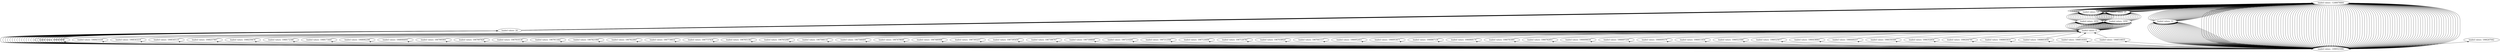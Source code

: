 digraph {
	"loaded values- -1246676664"
	"loaded values- -1090521896"
	"loaded values- -1090521896" -> "loaded values- -1246676664" [dir=back]
	"loaded values- 24"
	"loaded values- 24" -> "loaded values- -1090521896" [dir=back]
	"loaded values- -1246676664"
	"loaded values- -1246676664" -> "loaded values- 24" [dir=back]
	"loaded values- -1090521896"
	"loaded values- -1090521896" -> "loaded values- -1246676664" [dir=back]
	"loaded values- 1068603610"
	"loaded values- 1068603610" -> "loaded values- -1090521896" [dir=back]
	"loaded values- 0"
	"loaded values- 0" -> "loaded values- 1068603610" [dir=back]
	"loaded values- 2050"
	"loaded values- 2050" -> "loaded values- 0" [dir=back]
	"loaded values- 13"
	"loaded values- 13" -> "loaded values- 2050" [dir=back]
	"loaded values- -1246676664"
	"loaded values- -1246676664" -> "loaded values- 13" [dir=back]
	"loaded values- -1090521896"
	"loaded values- -1090521896" -> "loaded values- -1246676664" [dir=back]
	"loaded values- 12"
	"loaded values- 12" -> "loaded values- -1090521896" [dir=back]
	"loaded values- -1246676664"
	"loaded values- -1246676664" -> "loaded values- 12" [dir=back]
	"loaded values- -1090521896"
	"loaded values- -1090521896" -> "loaded values- -1246676664" [dir=back]
	"loaded values- 1068603056"
	"loaded values- 1068603056" -> "loaded values- -1090521896" [dir=back]
	"loaded values- 0"
	"loaded values- 0" -> "loaded values- 1068603056" [dir=back]
	"loaded values- 1050"
	"loaded values- 1050" -> "loaded values- 0" [dir=back]
	"loaded values- 25"
	"loaded values- 25" -> "loaded values- 1050" [dir=back]
	"loaded values- -1246676664"
	"loaded values- -1246676664" -> "loaded values- 25" [dir=back]
	"loaded values- -1090521896"
	"loaded values- -1090521896" -> "loaded values- -1246676664" [dir=back]
	"loaded values- 24"
	"loaded values- 24" -> "loaded values- -1090521896" [dir=back]
	"loaded values- -1246676664"
	"loaded values- -1246676664" -> "loaded values- 24" [dir=back]
	"loaded values- -1090521896"
	"loaded values- -1090521896" -> "loaded values- -1246676664" [dir=back]
	"loaded values- 1068518303"
	"loaded values- 1068518303" -> "loaded values- -1090521896" [dir=back]
	"loaded values- 0"
	"loaded values- 0" -> "loaded values- 1068518303" [dir=back]
	"loaded values- 2050"
	"loaded values- 2050" -> "loaded values- 0" [dir=back]
	"loaded values- 13"
	"loaded values- 13" -> "loaded values- 2050" [dir=back]
	"loaded values- -1246676664"
	"loaded values- -1246676664" -> "loaded values- 13" [dir=back]
	"loaded values- -1090521896"
	"loaded values- -1090521896" -> "loaded values- -1246676664" [dir=back]
	"loaded values- 12"
	"loaded values- 12" -> "loaded values- -1090521896" [dir=back]
	"loaded values- -1246676664"
	"loaded values- -1246676664" -> "loaded values- 12" [dir=back]
	"loaded values- -1090521896"
	"loaded values- -1090521896" -> "loaded values- -1246676664" [dir=back]
	"loaded values- 1068516835"
	"loaded values- 1068516835" -> "loaded values- -1090521896" [dir=back]
	"loaded values- 0"
	"loaded values- 0" -> "loaded values- 1068516835" [dir=back]
	"loaded values- 1050"
	"loaded values- 1050" -> "loaded values- 0" [dir=back]
	"loaded values- 25"
	"loaded values- 25" -> "loaded values- 1050" [dir=back]
	"loaded values- -1246676664"
	"loaded values- -1246676664" -> "loaded values- 25" [dir=back]
	"loaded values- -1090521896"
	"loaded values- -1090521896" -> "loaded values- -1246676664" [dir=back]
	"loaded values- 24"
	"loaded values- 24" -> "loaded values- -1090521896" [dir=back]
	"loaded values- -1246676664"
	"loaded values- -1246676664" -> "loaded values- 24" [dir=back]
	"loaded values- -1090521896"
	"loaded values- -1090521896" -> "loaded values- -1246676664" [dir=back]
	"loaded values- 1068430896"
	"loaded values- 1068430896" -> "loaded values- -1090521896" [dir=back]
	"loaded values- 0"
	"loaded values- 0" -> "loaded values- 1068430896" [dir=back]
	"loaded values- 2050"
	"loaded values- 2050" -> "loaded values- 0" [dir=back]
	"loaded values- 13"
	"loaded values- 13" -> "loaded values- 2050" [dir=back]
	"loaded values- -1246676664"
	"loaded values- -1246676664" -> "loaded values- 13" [dir=back]
	"loaded values- -1090521896"
	"loaded values- -1090521896" -> "loaded values- -1246676664" [dir=back]
	"loaded values- 12"
	"loaded values- 12" -> "loaded values- -1090521896" [dir=back]
	"loaded values- -1246676664"
	"loaded values- -1246676664" -> "loaded values- 12" [dir=back]
	"loaded values- -1090521896"
	"loaded values- -1090521896" -> "loaded values- -1246676664" [dir=back]
	"loaded values- 1068431438"
	"loaded values- 1068431438" -> "loaded values- -1090521896" [dir=back]
	"loaded values- 0"
	"loaded values- 0" -> "loaded values- 1068431438" [dir=back]
	"loaded values- 1050"
	"loaded values- 1050" -> "loaded values- 0" [dir=back]
	"loaded values- 25"
	"loaded values- 25" -> "loaded values- 1050" [dir=back]
	"loaded values- -1246676664"
	"loaded values- -1246676664" -> "loaded values- 25" [dir=back]
	"loaded values- -1090521896"
	"loaded values- -1090521896" -> "loaded values- -1246676664" [dir=back]
	"loaded values- 24"
	"loaded values- 24" -> "loaded values- -1090521896" [dir=back]
	"loaded values- -1246676664"
	"loaded values- -1246676664" -> "loaded values- 24" [dir=back]
	"loaded values- -1090521896"
	"loaded values- -1090521896" -> "loaded values- -1246676664" [dir=back]
	"loaded values- 1068343219"
	"loaded values- 1068343219" -> "loaded values- -1090521896" [dir=back]
	"loaded values- 0"
	"loaded values- 0" -> "loaded values- 1068343219" [dir=back]
	"loaded values- 2050"
	"loaded values- 2050" -> "loaded values- 0" [dir=back]
	"loaded values- 13"
	"loaded values- 13" -> "loaded values- 2050" [dir=back]
	"loaded values- -1246676664"
	"loaded values- -1246676664" -> "loaded values- 13" [dir=back]
	"loaded values- -1090521896"
	"loaded values- -1090521896" -> "loaded values- -1246676664" [dir=back]
	"loaded values- 12"
	"loaded values- 12" -> "loaded values- -1090521896" [dir=back]
	"loaded values- -1246676664"
	"loaded values- -1246676664" -> "loaded values- 12" [dir=back]
	"loaded values- -1090521896"
	"loaded values- -1090521896" -> "loaded values- -1246676664" [dir=back]
	"loaded values- 1068345135"
	"loaded values- 1068345135" -> "loaded values- -1090521896" [dir=back]
	"loaded values- 0"
	"loaded values- 0" -> "loaded values- 1068345135" [dir=back]
	"loaded values- 1050"
	"loaded values- 1050" -> "loaded values- 0" [dir=back]
	"loaded values- 25"
	"loaded values- 25" -> "loaded values- 1050" [dir=back]
	"loaded values- -1246676664"
	"loaded values- -1246676664" -> "loaded values- 25" [dir=back]
	"loaded values- -1090521896"
	"loaded values- -1090521896" -> "loaded values- -1246676664" [dir=back]
	"loaded values- 24"
	"loaded values- 24" -> "loaded values- -1090521896" [dir=back]
	"loaded values- -1246676664"
	"loaded values- -1246676664" -> "loaded values- 24" [dir=back]
	"loaded values- -1090521896"
	"loaded values- -1090521896" -> "loaded values- -1246676664" [dir=back]
	"loaded values- 1068257907"
	"loaded values- 1068257907" -> "loaded values- -1090521896" [dir=back]
	"loaded values- 0"
	"loaded values- 0" -> "loaded values- 1068257907" [dir=back]
	"loaded values- 2050"
	"loaded values- 2050" -> "loaded values- 0" [dir=back]
	"loaded values- 13"
	"loaded values- 13" -> "loaded values- 2050" [dir=back]
	"loaded values- -1246676664"
	"loaded values- -1246676664" -> "loaded values- 13" [dir=back]
	"loaded values- -1090521896"
	"loaded values- -1090521896" -> "loaded values- -1246676664" [dir=back]
	"loaded values- 12"
	"loaded values- 12" -> "loaded values- -1090521896" [dir=back]
	"loaded values- -1246676664"
	"loaded values- -1246676664" -> "loaded values- 12" [dir=back]
	"loaded values- -1090521896"
	"loaded values- -1090521896" -> "loaded values- -1246676664" [dir=back]
	"loaded values- 1068259478"
	"loaded values- 1068259478" -> "loaded values- -1090521896" [dir=back]
	"loaded values- 0"
	"loaded values- 0" -> "loaded values- 1068259478" [dir=back]
	"loaded values- 1050"
	"loaded values- 1050" -> "loaded values- 0" [dir=back]
	"loaded values- 25"
	"loaded values- 25" -> "loaded values- 1050" [dir=back]
	"loaded values- -1246676664"
	"loaded values- -1246676664" -> "loaded values- 25" [dir=back]
	"loaded values- -1090521896"
	"loaded values- -1090521896" -> "loaded values- -1246676664" [dir=back]
	"loaded values- 24"
	"loaded values- 24" -> "loaded values- -1090521896" [dir=back]
	"loaded values- -1246676664"
	"loaded values- -1246676664" -> "loaded values- 24" [dir=back]
	"loaded values- -1090521896"
	"loaded values- -1090521896" -> "loaded values- -1246676664" [dir=back]
	"loaded values- 1068172346"
	"loaded values- 1068172346" -> "loaded values- -1090521896" [dir=back]
	"loaded values- 0"
	"loaded values- 0" -> "loaded values- 1068172346" [dir=back]
	"loaded values- 2050"
	"loaded values- 2050" -> "loaded values- 0" [dir=back]
	"loaded values- 13"
	"loaded values- 13" -> "loaded values- 2050" [dir=back]
	"loaded values- -1246676664"
	"loaded values- -1246676664" -> "loaded values- 13" [dir=back]
	"loaded values- -1090521896"
	"loaded values- -1090521896" -> "loaded values- -1246676664" [dir=back]
	"loaded values- 12"
	"loaded values- 12" -> "loaded values- -1090521896" [dir=back]
	"loaded values- -1246676664"
	"loaded values- -1246676664" -> "loaded values- 12" [dir=back]
	"loaded values- -1090521896"
	"loaded values- -1090521896" -> "loaded values- -1246676664" [dir=back]
	"loaded values- 1068173445"
	"loaded values- 1068173445" -> "loaded values- -1090521896" [dir=back]
	"loaded values- 0"
	"loaded values- 0" -> "loaded values- 1068173445" [dir=back]
	"loaded values- 1050"
	"loaded values- 1050" -> "loaded values- 0" [dir=back]
	"loaded values- 25"
	"loaded values- 25" -> "loaded values- 1050" [dir=back]
	"loaded values- -1246676664"
	"loaded values- -1246676664" -> "loaded values- 25" [dir=back]
	"loaded values- -1090521896"
	"loaded values- -1090521896" -> "loaded values- -1246676664" [dir=back]
	"loaded values- 24"
	"loaded values- 24" -> "loaded values- -1090521896" [dir=back]
	"loaded values- -1246676664"
	"loaded values- -1246676664" -> "loaded values- 24" [dir=back]
	"loaded values- -1090521896"
	"loaded values- -1090521896" -> "loaded values- -1246676664" [dir=back]
	"loaded values- 1068082296"
	"loaded values- 1068082296" -> "loaded values- -1090521896" [dir=back]
	"loaded values- 0"
	"loaded values- 0" -> "loaded values- 1068082296" [dir=back]
	"loaded values- 2050"
	"loaded values- 2050" -> "loaded values- 0" [dir=back]
	"loaded values- 13"
	"loaded values- 13" -> "loaded values- 2050" [dir=back]
	"loaded values- -1246676664"
	"loaded values- -1246676664" -> "loaded values- 13" [dir=back]
	"loaded values- -1090521896"
	"loaded values- -1090521896" -> "loaded values- -1246676664" [dir=back]
	"loaded values- 12"
	"loaded values- 12" -> "loaded values- -1090521896" [dir=back]
	"loaded values- -1246676664"
	"loaded values- -1246676664" -> "loaded values- 12" [dir=back]
	"loaded values- -1090521896"
	"loaded values- -1090521896" -> "loaded values- -1246676664" [dir=back]
	"loaded values- 1068084093"
	"loaded values- 1068084093" -> "loaded values- -1090521896" [dir=back]
	"loaded values- 0"
	"loaded values- 0" -> "loaded values- 1068084093" [dir=back]
	"loaded values- 1050"
	"loaded values- 1050" -> "loaded values- 0" [dir=back]
	"loaded values- 25"
	"loaded values- 25" -> "loaded values- 1050" [dir=back]
	"loaded values- -1246676664"
	"loaded values- -1246676664" -> "loaded values- 25" [dir=back]
	"loaded values- -1090521896"
	"loaded values- -1090521896" -> "loaded values- -1246676664" [dir=back]
	"loaded values- 24"
	"loaded values- 24" -> "loaded values- -1090521896" [dir=back]
	"loaded values- -1246676664"
	"loaded values- -1246676664" -> "loaded values- 24" [dir=back]
	"loaded values- -1090521896"
	"loaded values- -1090521896" -> "loaded values- -1246676664" [dir=back]
	"loaded values- 1067995901"
	"loaded values- 1067995901" -> "loaded values- -1090521896" [dir=back]
	"loaded values- 0"
	"loaded values- 0" -> "loaded values- 1067995901" [dir=back]
	"loaded values- 2050"
	"loaded values- 2050" -> "loaded values- 0" [dir=back]
	"loaded values- 13"
	"loaded values- 13" -> "loaded values- 2050" [dir=back]
	"loaded values- -1246676664"
	"loaded values- -1246676664" -> "loaded values- 13" [dir=back]
	"loaded values- -1090521896"
	"loaded values- -1090521896" -> "loaded values- -1246676664" [dir=back]
	"loaded values- 12"
	"loaded values- 12" -> "loaded values- -1090521896" [dir=back]
	"loaded values- -1246676664"
	"loaded values- -1246676664" -> "loaded values- 12" [dir=back]
	"loaded values- -1090521896"
	"loaded values- -1090521896" -> "loaded values- -1246676664" [dir=back]
	"loaded values- 1067997826"
	"loaded values- 1067997826" -> "loaded values- -1090521896" [dir=back]
	"loaded values- 0"
	"loaded values- 0" -> "loaded values- 1067997826" [dir=back]
	"loaded values- 1050"
	"loaded values- 1050" -> "loaded values- 0" [dir=back]
	"loaded values- 25"
	"loaded values- 25" -> "loaded values- 1050" [dir=back]
	"loaded values- -1246676664"
	"loaded values- -1246676664" -> "loaded values- 25" [dir=back]
	"loaded values- -1090521896"
	"loaded values- -1090521896" -> "loaded values- -1246676664" [dir=back]
	"loaded values- 24"
	"loaded values- 24" -> "loaded values- -1090521896" [dir=back]
	"loaded values- -1246676664"
	"loaded values- -1246676664" -> "loaded values- 24" [dir=back]
	"loaded values- -1090521896"
	"loaded values- -1090521896" -> "loaded values- -1246676664" [dir=back]
	"loaded values- 1067910130"
	"loaded values- 1067910130" -> "loaded values- -1090521896" [dir=back]
	"loaded values- 0"
	"loaded values- 0" -> "loaded values- 1067910130" [dir=back]
	"loaded values- 2050"
	"loaded values- 2050" -> "loaded values- 0" [dir=back]
	"loaded values- 13"
	"loaded values- 13" -> "loaded values- 2050" [dir=back]
	"loaded values- -1246676664"
	"loaded values- -1246676664" -> "loaded values- 13" [dir=back]
	"loaded values- -1090521896"
	"loaded values- -1090521896" -> "loaded values- -1246676664" [dir=back]
	"loaded values- 12"
	"loaded values- 12" -> "loaded values- -1090521896" [dir=back]
	"loaded values- -1246676664"
	"loaded values- -1246676664" -> "loaded values- 12" [dir=back]
	"loaded values- -1090521896"
	"loaded values- -1090521896" -> "loaded values- -1246676664" [dir=back]
	"loaded values- 1067911442"
	"loaded values- 1067911442" -> "loaded values- -1090521896" [dir=back]
	"loaded values- 0"
	"loaded values- 0" -> "loaded values- 1067911442" [dir=back]
	"loaded values- 1050"
	"loaded values- 1050" -> "loaded values- 0" [dir=back]
	"loaded values- 25"
	"loaded values- 25" -> "loaded values- 1050" [dir=back]
	"loaded values- -1246676664"
	"loaded values- -1246676664" -> "loaded values- 25" [dir=back]
	"loaded values- -1090521896"
	"loaded values- -1090521896" -> "loaded values- -1246676664" [dir=back]
	"loaded values- 24"
	"loaded values- 24" -> "loaded values- -1090521896" [dir=back]
	"loaded values- -1246676664"
	"loaded values- -1246676664" -> "loaded values- 24" [dir=back]
	"loaded values- -1090521896"
	"loaded values- -1090521896" -> "loaded values- -1246676664" [dir=back]
	"loaded values- 1067821906"
	"loaded values- 1067821906" -> "loaded values- -1090521896" [dir=back]
	"loaded values- 0"
	"loaded values- 0" -> "loaded values- 1067821906" [dir=back]
	"loaded values- 2050"
	"loaded values- 2050" -> "loaded values- 0" [dir=back]
	"loaded values- 13"
	"loaded values- 13" -> "loaded values- 2050" [dir=back]
	"loaded values- -1246676664"
	"loaded values- -1246676664" -> "loaded values- 13" [dir=back]
	"loaded values- -1090521896"
	"loaded values- -1090521896" -> "loaded values- -1246676664" [dir=back]
	"loaded values- 12"
	"loaded values- 12" -> "loaded values- -1090521896" [dir=back]
	"loaded values- -1246676664"
	"loaded values- -1246676664" -> "loaded values- 12" [dir=back]
	"loaded values- -1090521896"
	"loaded values- -1090521896" -> "loaded values- -1246676664" [dir=back]
	"loaded values- 1067822847"
	"loaded values- 1067822847" -> "loaded values- -1090521896" [dir=back]
	"loaded values- 0"
	"loaded values- 0" -> "loaded values- 1067822847" [dir=back]
	"loaded values- 1050"
	"loaded values- 1050" -> "loaded values- 0" [dir=back]
	"loaded values- 25"
	"loaded values- 25" -> "loaded values- 1050" [dir=back]
	"loaded values- -1246676664"
	"loaded values- -1246676664" -> "loaded values- 25" [dir=back]
	"loaded values- -1090521896"
	"loaded values- -1090521896" -> "loaded values- -1246676664" [dir=back]
	"loaded values- 24"
	"loaded values- 24" -> "loaded values- -1090521896" [dir=back]
	"loaded values- -1246676664"
	"loaded values- -1246676664" -> "loaded values- 24" [dir=back]
	"loaded values- -1090521896"
	"loaded values- -1090521896" -> "loaded values- -1246676664" [dir=back]
	"loaded values- 1067736632"
	"loaded values- 1067736632" -> "loaded values- -1090521896" [dir=back]
	"loaded values- 0"
	"loaded values- 0" -> "loaded values- 1067736632" [dir=back]
	"loaded values- 2050"
	"loaded values- 2050" -> "loaded values- 0" [dir=back]
	"loaded values- 13"
	"loaded values- 13" -> "loaded values- 2050" [dir=back]
	"loaded values- -1246676664"
	"loaded values- -1246676664" -> "loaded values- 13" [dir=back]
	"loaded values- -1090521896"
	"loaded values- -1090521896" -> "loaded values- -1246676664" [dir=back]
	"loaded values- 12"
	"loaded values- 12" -> "loaded values- -1090521896" [dir=back]
	"loaded values- -1246676664"
	"loaded values- -1246676664" -> "loaded values- 12" [dir=back]
	"loaded values- -1090521896"
	"loaded values- -1090521896" -> "loaded values- -1246676664" [dir=back]
	"loaded values- 1067737434"
	"loaded values- 1067737434" -> "loaded values- -1090521896" [dir=back]
	"loaded values- 0"
	"loaded values- 0" -> "loaded values- 1067737434" [dir=back]
	"loaded values- 1050"
	"loaded values- 1050" -> "loaded values- 0" [dir=back]
	"loaded values- 25"
	"loaded values- 25" -> "loaded values- 1050" [dir=back]
	"loaded values- -1246676664"
	"loaded values- -1246676664" -> "loaded values- 25" [dir=back]
	"loaded values- -1090521896"
	"loaded values- -1090521896" -> "loaded values- -1246676664" [dir=back]
	"loaded values- 24"
	"loaded values- 24" -> "loaded values- -1090521896" [dir=back]
	"loaded values- -1246676664"
	"loaded values- -1246676664" -> "loaded values- 24" [dir=back]
	"loaded values- -1090521896"
	"loaded values- -1090521896" -> "loaded values- -1246676664" [dir=back]
	"loaded values- 1067651362"
	"loaded values- 1067651362" -> "loaded values- -1090521896" [dir=back]
	"loaded values- 0"
	"loaded values- 0" -> "loaded values- 1067651362" [dir=back]
	"loaded values- 2050"
	"loaded values- 2050" -> "loaded values- 0" [dir=back]
	"loaded values- 13"
	"loaded values- 13" -> "loaded values- 2050" [dir=back]
	"loaded values- -1246676664"
	"loaded values- -1246676664" -> "loaded values- 13" [dir=back]
	"loaded values- -1090521896"
	"loaded values- -1090521896" -> "loaded values- -1246676664" [dir=back]
	"loaded values- 12"
	"loaded values- 12" -> "loaded values- -1090521896" [dir=back]
	"loaded values- -1246676664"
	"loaded values- -1246676664" -> "loaded values- 12" [dir=back]
	"loaded values- -1090521896"
	"loaded values- -1090521896" -> "loaded values- -1246676664" [dir=back]
	"loaded values- 1067652087"
	"loaded values- 1067652087" -> "loaded values- -1090521896" [dir=back]
	"loaded values- 0"
	"loaded values- 0" -> "loaded values- 1067652087" [dir=back]
	"loaded values- 1050"
	"loaded values- 1050" -> "loaded values- 0" [dir=back]
	"loaded values- 25"
	"loaded values- 25" -> "loaded values- 1050" [dir=back]
	"loaded values- -1246676664"
	"loaded values- -1246676664" -> "loaded values- 25" [dir=back]
	"loaded values- -1090521896"
	"loaded values- -1090521896" -> "loaded values- -1246676664" [dir=back]
	"loaded values- 24"
	"loaded values- 24" -> "loaded values- -1090521896" [dir=back]
	"loaded values- -1246676664"
	"loaded values- -1246676664" -> "loaded values- 24" [dir=back]
	"loaded values- -1090521896"
	"loaded values- -1090521896" -> "loaded values- -1246676664" [dir=back]
	"loaded values- 1067566132"
	"loaded values- 1067566132" -> "loaded values- -1090521896" [dir=back]
	"loaded values- 0"
	"loaded values- 0" -> "loaded values- 1067566132" [dir=back]
	"loaded values- 2050"
	"loaded values- 2050" -> "loaded values- 0" [dir=back]
	"loaded values- 13"
	"loaded values- 13" -> "loaded values- 2050" [dir=back]
	"loaded values- -1246676664"
	"loaded values- -1246676664" -> "loaded values- 13" [dir=back]
	"loaded values- -1090521896"
	"loaded values- -1090521896" -> "loaded values- -1246676664" [dir=back]
	"loaded values- 12"
	"loaded values- 12" -> "loaded values- -1090521896" [dir=back]
	"loaded values- -1246676664"
	"loaded values- -1246676664" -> "loaded values- 12" [dir=back]
	"loaded values- -1090521896"
	"loaded values- -1090521896" -> "loaded values- -1246676664" [dir=back]
	"loaded values- 1067566495"
	"loaded values- 1067566495" -> "loaded values- -1090521896" [dir=back]
	"loaded values- 0"
	"loaded values- 0" -> "loaded values- 1067566495" [dir=back]
	"loaded values- 1050"
	"loaded values- 1050" -> "loaded values- 0" [dir=back]
	"loaded values- 25"
	"loaded values- 25" -> "loaded values- 1050" [dir=back]
	"loaded values- -1246676664"
	"loaded values- -1246676664" -> "loaded values- 25" [dir=back]
	"loaded values- -1090521896"
	"loaded values- -1090521896" -> "loaded values- -1246676664" [dir=back]
	"loaded values- 24"
	"loaded values- 24" -> "loaded values- -1090521896" [dir=back]
	"loaded values- -1246676664"
	"loaded values- -1246676664" -> "loaded values- 24" [dir=back]
	"loaded values- -1090521896"
	"loaded values- -1090521896" -> "loaded values- -1246676664" [dir=back]
	"loaded values- 1067478649"
	"loaded values- 1067478649" -> "loaded values- -1090521896" [dir=back]
	"loaded values- 0"
	"loaded values- 0" -> "loaded values- 1067478649" [dir=back]
	"loaded values- 2050"
	"loaded values- 2050" -> "loaded values- 0" [dir=back]
	"loaded values- 13"
	"loaded values- 13" -> "loaded values- 2050" [dir=back]
	"loaded values- -1246676664"
	"loaded values- -1246676664" -> "loaded values- 13" [dir=back]
	"loaded values- -1090521896"
	"loaded values- -1090521896" -> "loaded values- -1246676664" [dir=back]
	"loaded values- 12"
	"loaded values- 12" -> "loaded values- -1090521896" [dir=back]
	"loaded values- -1246676664"
	"loaded values- -1246676664" -> "loaded values- 12" [dir=back]
	"loaded values- -1090521896"
	"loaded values- -1090521896" -> "loaded values- -1246676664" [dir=back]
	"loaded values- 1067480906"
	"loaded values- 1067480906" -> "loaded values- -1090521896" [dir=back]
	"loaded values- 0"
	"loaded values- 0" -> "loaded values- 1067480906" [dir=back]
	"loaded values- 1050"
	"loaded values- 1050" -> "loaded values- 0" [dir=back]
	"loaded values- 25"
	"loaded values- 25" -> "loaded values- 1050" [dir=back]
	"loaded values- -1246676664"
	"loaded values- -1246676664" -> "loaded values- 25" [dir=back]
	"loaded values- -1090521896"
	"loaded values- -1090521896" -> "loaded values- -1246676664" [dir=back]
	"loaded values- 24"
	"loaded values- 24" -> "loaded values- -1090521896" [dir=back]
	"loaded values- -1246676664"
	"loaded values- -1246676664" -> "loaded values- 24" [dir=back]
	"loaded values- -1090521896"
	"loaded values- -1090521896" -> "loaded values- -1246676664" [dir=back]
	"loaded values- 1067393257"
	"loaded values- 1067393257" -> "loaded values- -1090521896" [dir=back]
	"loaded values- 0"
	"loaded values- 0" -> "loaded values- 1067393257" [dir=back]
	"loaded values- 2050"
	"loaded values- 2050" -> "loaded values- 0" [dir=back]
	"loaded values- 13"
	"loaded values- 13" -> "loaded values- 2050" [dir=back]
	"loaded values- -1246676664"
	"loaded values- -1246676664" -> "loaded values- 13" [dir=back]
	"loaded values- -1090521896"
	"loaded values- -1090521896" -> "loaded values- -1246676664" [dir=back]
	"loaded values- 12"
	"loaded values- 12" -> "loaded values- -1090521896" [dir=back]
	"loaded values- -1246676664"
	"loaded values- -1246676664" -> "loaded values- 12" [dir=back]
	"loaded values- -1090521896"
	"loaded values- -1090521896" -> "loaded values- -1246676664" [dir=back]
	"loaded values- 1067395458"
	"loaded values- 1067395458" -> "loaded values- -1090521896" [dir=back]
	"loaded values- 0"
	"loaded values- 0" -> "loaded values- 1067395458" [dir=back]
	"loaded values- 1050"
	"loaded values- 1050" -> "loaded values- 0" [dir=back]
	"loaded values- 25"
	"loaded values- 25" -> "loaded values- 1050" [dir=back]
	"loaded values- -1246676664"
	"loaded values- -1246676664" -> "loaded values- 25" [dir=back]
	"loaded values- -1090521896"
	"loaded values- -1090521896" -> "loaded values- -1246676664" [dir=back]
	"loaded values- 24"
	"loaded values- 24" -> "loaded values- -1090521896" [dir=back]
	"loaded values- -1246676664"
	"loaded values- -1246676664" -> "loaded values- 24" [dir=back]
	"loaded values- -1090521896"
	"loaded values- -1090521896" -> "loaded values- -1246676664" [dir=back]
	"loaded values- 1067306767"
	"loaded values- 1067306767" -> "loaded values- -1090521896" [dir=back]
	"loaded values- 0"
	"loaded values- 0" -> "loaded values- 1067306767" [dir=back]
	"loaded values- 2050"
	"loaded values- 2050" -> "loaded values- 0" [dir=back]
	"loaded values- 13"
	"loaded values- 13" -> "loaded values- 2050" [dir=back]
	"loaded values- -1246676664"
	"loaded values- -1246676664" -> "loaded values- 13" [dir=back]
	"loaded values- -1090521896"
	"loaded values- -1090521896" -> "loaded values- -1246676664" [dir=back]
	"loaded values- 12"
	"loaded values- 12" -> "loaded values- -1090521896" [dir=back]
	"loaded values- -1246676664"
	"loaded values- -1246676664" -> "loaded values- 12" [dir=back]
	"loaded values- -1090521896"
	"loaded values- -1090521896" -> "loaded values- -1246676664" [dir=back]
	"loaded values- 1067308848"
	"loaded values- 1067308848" -> "loaded values- -1090521896" [dir=back]
	"loaded values- 0"
	"loaded values- 0" -> "loaded values- 1067308848" [dir=back]
	"loaded values- 1050"
	"loaded values- 1050" -> "loaded values- 0" [dir=back]
	"loaded values- 25"
	"loaded values- 25" -> "loaded values- 1050" [dir=back]
	"loaded values- -1246676664"
	"loaded values- -1246676664" -> "loaded values- 25" [dir=back]
	"loaded values- -1090521896"
	"loaded values- -1090521896" -> "loaded values- -1246676664" [dir=back]
	"loaded values- 24"
	"loaded values- 24" -> "loaded values- -1090521896" [dir=back]
	"loaded values- -1246676664"
	"loaded values- -1246676664" -> "loaded values- 24" [dir=back]
	"loaded values- -1090521896"
	"loaded values- -1090521896" -> "loaded values- -1246676664" [dir=back]
	"loaded values- 1067210293"
	"loaded values- 1067210293" -> "loaded values- -1090521896" [dir=back]
	"loaded values- 0"
	"loaded values- 0" -> "loaded values- 1067210293" [dir=back]
	"loaded values- 2050"
	"loaded values- 2050" -> "loaded values- 0" [dir=back]
	"loaded values- 13"
	"loaded values- 13" -> "loaded values- 2050" [dir=back]
	"loaded values- -1246676664"
	"loaded values- -1246676664" -> "loaded values- 13" [dir=back]
	"loaded values- -1090521896"
	"loaded values- -1090521896" -> "loaded values- -1246676664" [dir=back]
	"loaded values- 12"
	"loaded values- 12" -> "loaded values- -1090521896" [dir=back]
	"loaded values- -1246676664"
	"loaded values- -1246676664" -> "loaded values- 12" [dir=back]
	"loaded values- -1090521896"
	"loaded values- -1090521896" -> "loaded values- -1246676664" [dir=back]
	"loaded values- 1067212584"
	"loaded values- 1067212584" -> "loaded values- -1090521896" [dir=back]
	"loaded values- 0"
	"loaded values- 0" -> "loaded values- 1067212584" [dir=back]
	"loaded values- 1050"
	"loaded values- 1050" -> "loaded values- 0" [dir=back]
	"loaded values- 25"
	"loaded values- 25" -> "loaded values- 1050" [dir=back]
	"loaded values- -1246676664"
	"loaded values- -1246676664" -> "loaded values- 25" [dir=back]
	"loaded values- -1090521896"
	"loaded values- -1090521896" -> "loaded values- -1246676664" [dir=back]
	"loaded values- 24"
	"loaded values- 24" -> "loaded values- -1090521896" [dir=back]
	"loaded values- -1246676664"
	"loaded values- -1246676664" -> "loaded values- 24" [dir=back]
	"loaded values- -1090521896"
	"loaded values- -1090521896" -> "loaded values- -1246676664" [dir=back]
	"loaded values- 1067124496"
	"loaded values- 1067124496" -> "loaded values- -1090521896" [dir=back]
	"loaded values- 0"
	"loaded values- 0" -> "loaded values- 1067124496" [dir=back]
	"loaded values- 2050"
	"loaded values- 2050" -> "loaded values- 0" [dir=back]
	"loaded values- 13"
	"loaded values- 13" -> "loaded values- 2050" [dir=back]
	"loaded values- -1246676664"
	"loaded values- -1246676664" -> "loaded values- 13" [dir=back]
	"loaded values- -1090521896"
	"loaded values- -1090521896" -> "loaded values- -1246676664" [dir=back]
	"loaded values- 12"
	"loaded values- 12" -> "loaded values- -1090521896" [dir=back]
	"loaded values- -1246676664"
	"loaded values- -1246676664" -> "loaded values- 12" [dir=back]
	"loaded values- -1090521896"
	"loaded values- -1090521896" -> "loaded values- -1246676664" [dir=back]
	"loaded values- 1067126782"
	"loaded values- 1067126782" -> "loaded values- -1090521896" [dir=back]
	"loaded values- 0"
	"loaded values- 0" -> "loaded values- 1067126782" [dir=back]
	"loaded values- 1050"
	"loaded values- 1050" -> "loaded values- 0" [dir=back]
	"loaded values- 25"
	"loaded values- 25" -> "loaded values- 1050" [dir=back]
	"loaded values- -1246676664"
	"loaded values- -1246676664" -> "loaded values- 25" [dir=back]
	"loaded values- -1090521896"
	"loaded values- -1090521896" -> "loaded values- -1246676664" [dir=back]
	"loaded values- 24"
	"loaded values- 24" -> "loaded values- -1090521896" [dir=back]
	"loaded values- -1246676664"
	"loaded values- -1246676664" -> "loaded values- 24" [dir=back]
	"loaded values- -1090521896"
	"loaded values- -1090521896" -> "loaded values- -1246676664" [dir=back]
	"loaded values- 1067038920"
	"loaded values- 1067038920" -> "loaded values- -1090521896" [dir=back]
	"loaded values- 0"
	"loaded values- 0" -> "loaded values- 1067038920" [dir=back]
	"loaded values- 2050"
	"loaded values- 2050" -> "loaded values- 0" [dir=back]
	"loaded values- 13"
	"loaded values- 13" -> "loaded values- 2050" [dir=back]
	"loaded values- -1246676664"
	"loaded values- -1246676664" -> "loaded values- 13" [dir=back]
	"loaded values- -1090521896"
	"loaded values- -1090521896" -> "loaded values- -1246676664" [dir=back]
	"loaded values- 12"
	"loaded values- 12" -> "loaded values- -1090521896" [dir=back]
	"loaded values- -1246676664"
	"loaded values- -1246676664" -> "loaded values- 12" [dir=back]
	"loaded values- -1090521896"
	"loaded values- -1090521896" -> "loaded values- -1246676664" [dir=back]
	"loaded values- 1067041117"
	"loaded values- 1067041117" -> "loaded values- -1090521896" [dir=back]
	"loaded values- 0"
	"loaded values- 0" -> "loaded values- 1067041117" [dir=back]
	"loaded values- 1050"
	"loaded values- 1050" -> "loaded values- 0" [dir=back]
	"loaded values- 25"
	"loaded values- 25" -> "loaded values- 1050" [dir=back]
	"loaded values- -1246676664"
	"loaded values- -1246676664" -> "loaded values- 25" [dir=back]
	"loaded values- -1090521896"
	"loaded values- -1090521896" -> "loaded values- -1246676664" [dir=back]
	"loaded values- 24"
	"loaded values- 24" -> "loaded values- -1090521896" [dir=back]
	"loaded values- -1246676664"
	"loaded values- -1246676664" -> "loaded values- 24" [dir=back]
	"loaded values- -1090521896"
	"loaded values- -1090521896" -> "loaded values- -1246676664" [dir=back]
	"loaded values- 1066952451"
	"loaded values- 1066952451" -> "loaded values- -1090521896" [dir=back]
	"loaded values- 0"
	"loaded values- 0" -> "loaded values- 1066952451" [dir=back]
	"loaded values- 2050"
	"loaded values- 2050" -> "loaded values- 0" [dir=back]
	"loaded values- 13"
	"loaded values- 13" -> "loaded values- 2050" [dir=back]
	"loaded values- -1246676664"
	"loaded values- -1246676664" -> "loaded values- 13" [dir=back]
	"loaded values- -1090521896"
	"loaded values- -1090521896" -> "loaded values- -1246676664" [dir=back]
	"loaded values- 12"
	"loaded values- 12" -> "loaded values- -1090521896" [dir=back]
	"loaded values- -1246676664"
	"loaded values- -1246676664" -> "loaded values- 12" [dir=back]
	"loaded values- -1090521896"
	"loaded values- -1090521896" -> "loaded values- -1246676664" [dir=back]
	"loaded values- 1066953671"
	"loaded values- 1066953671" -> "loaded values- -1090521896" [dir=back]
	"loaded values- 0"
	"loaded values- 0" -> "loaded values- 1066953671" [dir=back]
	"loaded values- 1050"
	"loaded values- 1050" -> "loaded values- 0" [dir=back]
	"loaded values- 25"
	"loaded values- 25" -> "loaded values- 1050" [dir=back]
	"loaded values- -1246676664"
	"loaded values- -1246676664" -> "loaded values- 25" [dir=back]
	"loaded values- -1090521896"
	"loaded values- -1090521896" -> "loaded values- -1246676664" [dir=back]
	"loaded values- 24"
	"loaded values- 24" -> "loaded values- -1090521896" [dir=back]
	"loaded values- -1246676664"
	"loaded values- -1246676664" -> "loaded values- 24" [dir=back]
	"loaded values- -1090521896"
	"loaded values- -1090521896" -> "loaded values- -1246676664" [dir=back]
	"loaded values- 1066867130"
	"loaded values- 1066867130" -> "loaded values- -1090521896" [dir=back]
	"loaded values- 0"
	"loaded values- 0" -> "loaded values- 1066867130" [dir=back]
	"loaded values- 2050"
	"loaded values- 2050" -> "loaded values- 0" [dir=back]
	"loaded values- 13"
	"loaded values- 13" -> "loaded values- 2050" [dir=back]
	"loaded values- -1246676664"
	"loaded values- -1246676664" -> "loaded values- 13" [dir=back]
	"loaded values- -1090521896"
	"loaded values- -1090521896" -> "loaded values- -1246676664" [dir=back]
	"loaded values- 12"
	"loaded values- 12" -> "loaded values- -1090521896" [dir=back]
	"loaded values- -1246676664"
	"loaded values- -1246676664" -> "loaded values- 12" [dir=back]
	"loaded values- -1090521896"
	"loaded values- -1090521896" -> "loaded values- -1246676664" [dir=back]
	"loaded values- 1066868170"
	"loaded values- 1066868170" -> "loaded values- -1090521896" [dir=back]
	"loaded values- 0"
	"loaded values- 0" -> "loaded values- 1066868170" [dir=back]
	"loaded values- 1050"
	"loaded values- 1050" -> "loaded values- 0" [dir=back]
	"loaded values- 25"
	"loaded values- 25" -> "loaded values- 1050" [dir=back]
	"loaded values- -1246676664"
	"loaded values- -1246676664" -> "loaded values- 25" [dir=back]
	"loaded values- -1090521896"
	"loaded values- -1090521896" -> "loaded values- -1246676664" [dir=back]
	"loaded values- 24"
	"loaded values- 24" -> "loaded values- -1090521896" [dir=back]
	"loaded values- -1246676664"
	"loaded values- -1246676664" -> "loaded values- 24" [dir=back]
	"loaded values- -1090521896"
	"loaded values- -1090521896" -> "loaded values- -1246676664" [dir=back]
	"loaded values- 1066781895"
	"loaded values- 1066781895" -> "loaded values- -1090521896" [dir=back]
	"loaded values- 0"
	"loaded values- 0" -> "loaded values- 1066781895" [dir=back]
	"loaded values- 2050"
	"loaded values- 2050" -> "loaded values- 0" [dir=back]
	"loaded values- 13"
	"loaded values- 13" -> "loaded values- 2050" [dir=back]
	"loaded values- -1246676664"
	"loaded values- -1246676664" -> "loaded values- 13" [dir=back]
	"loaded values- -1090521896"
	"loaded values- -1090521896" -> "loaded values- -1246676664" [dir=back]
	"loaded values- 12"
	"loaded values- 12" -> "loaded values- -1090521896" [dir=back]
	"loaded values- -1246676664"
	"loaded values- -1246676664" -> "loaded values- 12" [dir=back]
	"loaded values- -1090521896"
	"loaded values- -1090521896" -> "loaded values- -1246676664" [dir=back]
	"loaded values- 1066782851"
	"loaded values- 1066782851" -> "loaded values- -1090521896" [dir=back]
	"loaded values- 0"
	"loaded values- 0" -> "loaded values- 1066782851" [dir=back]
	"loaded values- 1050"
	"loaded values- 1050" -> "loaded values- 0" [dir=back]
	"loaded values- 25"
	"loaded values- 25" -> "loaded values- 1050" [dir=back]
	"loaded values- -1246676664"
	"loaded values- -1246676664" -> "loaded values- 25" [dir=back]
	"loaded values- -1090521896"
	"loaded values- -1090521896" -> "loaded values- -1246676664" [dir=back]
	"loaded values- 24"
	"loaded values- 24" -> "loaded values- -1090521896" [dir=back]
	"loaded values- -1246676664"
	"loaded values- -1246676664" -> "loaded values- 24" [dir=back]
	"loaded values- -1090521896"
	"loaded values- -1090521896" -> "loaded values- -1246676664" [dir=back]
	"loaded values- 1066696636"
	"loaded values- 1066696636" -> "loaded values- -1090521896" [dir=back]
	"loaded values- 0"
	"loaded values- 0" -> "loaded values- 1066696636" [dir=back]
	"loaded values- 2050"
	"loaded values- 2050" -> "loaded values- 0" [dir=back]
	"loaded values- 13"
	"loaded values- 13" -> "loaded values- 2050" [dir=back]
	"loaded values- -1246676664"
	"loaded values- -1246676664" -> "loaded values- 13" [dir=back]
	"loaded values- -1090521896"
	"loaded values- -1090521896" -> "loaded values- -1246676664" [dir=back]
	"loaded values- 12"
	"loaded values- 12" -> "loaded values- -1090521896" [dir=back]
	"loaded values- -1246676664"
	"loaded values- -1246676664" -> "loaded values- 12" [dir=back]
	"loaded values- -1090521896"
	"loaded values- -1090521896" -> "loaded values- -1246676664" [dir=back]
	"loaded values- 1066697250"
	"loaded values- 1066697250" -> "loaded values- -1090521896" [dir=back]
	"loaded values- 0"
	"loaded values- 0" -> "loaded values- 1066697250" [dir=back]
	"loaded values- 1050"
	"loaded values- 1050" -> "loaded values- 0" [dir=back]
	"loaded values- 25"
	"loaded values- 25" -> "loaded values- 1050" [dir=back]
	"loaded values- -1246676664"
	"loaded values- -1246676664" -> "loaded values- 25" [dir=back]
	"loaded values- -1090521896"
	"loaded values- -1090521896" -> "loaded values- -1246676664" [dir=back]
	"loaded values- 24"
	"loaded values- 24" -> "loaded values- -1090521896" [dir=back]
	"loaded values- -1246676664"
	"loaded values- -1246676664" -> "loaded values- 24" [dir=back]
	"loaded values- -1090521896"
	"loaded values- -1090521896" -> "loaded values- -1246676664" [dir=back]
	"loaded values- 1066609379"
	"loaded values- 1066609379" -> "loaded values- -1090521896" [dir=back]
	"loaded values- 0"
	"loaded values- 0" -> "loaded values- 1066609379" [dir=back]
	"loaded values- 2050"
	"loaded values- 2050" -> "loaded values- 0" [dir=back]
	"loaded values- 13"
	"loaded values- 13" -> "loaded values- 2050" [dir=back]
	"loaded values- -1246676664"
	"loaded values- -1246676664" -> "loaded values- 13" [dir=back]
	"loaded values- -1090521896"
	"loaded values- -1090521896" -> "loaded values- -1246676664" [dir=back]
	"loaded values- 12"
	"loaded values- 12" -> "loaded values- -1090521896" [dir=back]
	"loaded values- -1246676664"
	"loaded values- -1246676664" -> "loaded values- 12" [dir=back]
	"loaded values- -1090521896"
	"loaded values- -1090521896" -> "loaded values- -1246676664" [dir=back]
	"loaded values- 1066611654"
	"loaded values- 1066611654" -> "loaded values- -1090521896" [dir=back]
	"loaded values- 0"
	"loaded values- 0" -> "loaded values- 1066611654" [dir=back]
	"loaded values- 1050"
	"loaded values- 1050" -> "loaded values- 0" [dir=back]
	"loaded values- 25"
	"loaded values- 25" -> "loaded values- 1050" [dir=back]
	"loaded values- -1246676664"
	"loaded values- -1246676664" -> "loaded values- 25" [dir=back]
	"loaded values- -1090521896"
	"loaded values- -1090521896" -> "loaded values- -1246676664" [dir=back]
	"loaded values- 24"
	"loaded values- 24" -> "loaded values- -1090521896" [dir=back]
	"loaded values- -1246676664"
	"loaded values- -1246676664" -> "loaded values- 24" [dir=back]
	"loaded values- -1090521896"
	"loaded values- -1090521896" -> "loaded values- -1246676664" [dir=back]
	"loaded values- 1066523584"
	"loaded values- 1066523584" -> "loaded values- -1090521896" [dir=back]
	"loaded values- 0"
	"loaded values- 0" -> "loaded values- 1066523584" [dir=back]
	"loaded values- 2050"
	"loaded values- 2050" -> "loaded values- 0" [dir=back]
	"loaded values- 13"
	"loaded values- 13" -> "loaded values- 2050" [dir=back]
	"loaded values- -1246676664"
	"loaded values- -1246676664" -> "loaded values- 13" [dir=back]
	"loaded values- -1090521896"
	"loaded values- -1090521896" -> "loaded values- -1246676664" [dir=back]
	"loaded values- 12"
	"loaded values- 12" -> "loaded values- -1090521896" [dir=back]
	"loaded values- -1246676664"
	"loaded values- -1246676664" -> "loaded values- 12" [dir=back]
	"loaded values- -1090521896"
	"loaded values- -1090521896" -> "loaded values- -1246676664" [dir=back]
	"loaded values- 1066525877"
	"loaded values- 1066525877" -> "loaded values- -1090521896" [dir=back]
	"loaded values- 0"
	"loaded values- 0" -> "loaded values- 1066525877" [dir=back]
	"loaded values- 1050"
	"loaded values- 1050" -> "loaded values- 0" [dir=back]
	"loaded values- 25"
	"loaded values- 25" -> "loaded values- 1050" [dir=back]
	"loaded values- -1246676664"
	"loaded values- -1246676664" -> "loaded values- 25" [dir=back]
	"loaded values- -1090521896"
	"loaded values- -1090521896" -> "loaded values- -1246676664" [dir=back]
	"loaded values- 24"
	"loaded values- 24" -> "loaded values- -1090521896" [dir=back]
	"loaded values- -1246676664"
	"loaded values- -1246676664" -> "loaded values- 24" [dir=back]
	"loaded values- -1090521896"
	"loaded values- -1090521896" -> "loaded values- -1246676664" [dir=back]
	"loaded values- 1066438061"
	"loaded values- 1066438061" -> "loaded values- -1090521896" [dir=back]
	"loaded values- 0"
	"loaded values- 0" -> "loaded values- 1066438061" [dir=back]
	"loaded values- 2050"
	"loaded values- 2050" -> "loaded values- 0" [dir=back]
	"loaded values- 13"
	"loaded values- 13" -> "loaded values- 2050" [dir=back]
	"loaded values- -1246676664"
	"loaded values- -1246676664" -> "loaded values- 13" [dir=back]
	"loaded values- -1090521896"
	"loaded values- -1090521896" -> "loaded values- -1246676664" [dir=back]
	"loaded values- 12"
	"loaded values- 12" -> "loaded values- -1090521896" [dir=back]
	"loaded values- -1246676664"
	"loaded values- -1246676664" -> "loaded values- 12" [dir=back]
	"loaded values- -1090521896"
	"loaded values- -1090521896" -> "loaded values- -1246676664" [dir=back]
	"loaded values- 1066440257"
	"loaded values- 1066440257" -> "loaded values- -1090521896" [dir=back]
	"loaded values- 0"
	"loaded values- 0" -> "loaded values- 1066440257" [dir=back]
	"loaded values- 1050"
	"loaded values- 1050" -> "loaded values- 0" [dir=back]
	"loaded values- 25"
	"loaded values- 25" -> "loaded values- 1050" [dir=back]
	"loaded values- -1246676664"
	"loaded values- -1246676664" -> "loaded values- 25" [dir=back]
	"loaded values- -1090521896"
	"loaded values- -1090521896" -> "loaded values- -1246676664" [dir=back]
	"loaded values- 24"
	"loaded values- 24" -> "loaded values- -1090521896" [dir=back]
	"loaded values- -1246676664"
	"loaded values- -1246676664" -> "loaded values- 24" [dir=back]
	"loaded values- -1090521896"
	"loaded values- -1090521896" -> "loaded values- -1246676664" [dir=back]
	"loaded values- 1066350369"
	"loaded values- 1066350369" -> "loaded values- -1090521896" [dir=back]
	"loaded values- 0"
	"loaded values- 0" -> "loaded values- 1066350369" [dir=back]
	"loaded values- 2050"
	"loaded values- 2050" -> "loaded values- 0" [dir=back]
	"loaded values- 13"
	"loaded values- 13" -> "loaded values- 2050" [dir=back]
	"loaded values- -1246676664"
	"loaded values- -1246676664" -> "loaded values- 13" [dir=back]
	"loaded values- -1090521896"
	"loaded values- -1090521896" -> "loaded values- -1246676664" [dir=back]
	"loaded values- 12"
	"loaded values- 12" -> "loaded values- -1090521896" [dir=back]
	"loaded values- -1246676664"
	"loaded values- -1246676664" -> "loaded values- 12" [dir=back]
	"loaded values- -1090521896"
	"loaded values- -1090521896" -> "loaded values- -1246676664" [dir=back]
	"loaded values- 1066352654"
	"loaded values- 1066352654" -> "loaded values- -1090521896" [dir=back]
	"loaded values- 0"
	"loaded values- 0" -> "loaded values- 1066352654" [dir=back]
	"loaded values- 1050"
	"loaded values- 1050" -> "loaded values- 0" [dir=back]
	"loaded values- 25"
	"loaded values- 25" -> "loaded values- 1050" [dir=back]
	"loaded values- -1246676664"
	"loaded values- -1246676664" -> "loaded values- 25" [dir=back]
	"loaded values- -1090521896"
	"loaded values- -1090521896" -> "loaded values- -1246676664" [dir=back]
	"loaded values- 24"
	"loaded values- 24" -> "loaded values- -1090521896" [dir=back]
	"loaded values- -1246676664"
	"loaded values- -1246676664" -> "loaded values- 24" [dir=back]
	"loaded values- -1090521896"
	"loaded values- -1090521896" -> "loaded values- -1246676664" [dir=back]
	"loaded values- 1066264795"
	"loaded values- 1066264795" -> "loaded values- -1090521896" [dir=back]
	"loaded values- 0"
	"loaded values- 0" -> "loaded values- 1066264795" [dir=back]
	"loaded values- 2050"
	"loaded values- 2050" -> "loaded values- 0" [dir=back]
	"loaded values- 13"
	"loaded values- 13" -> "loaded values- 2050" [dir=back]
	"loaded values- -1246676664"
	"loaded values- -1246676664" -> "loaded values- 13" [dir=back]
	"loaded values- -1090521896"
	"loaded values- -1090521896" -> "loaded values- -1246676664" [dir=back]
	"loaded values- 12"
	"loaded values- 12" -> "loaded values- -1090521896" [dir=back]
	"loaded values- -1246676664"
	"loaded values- -1246676664" -> "loaded values- 12" [dir=back]
	"loaded values- -1090521896"
	"loaded values- -1090521896" -> "loaded values- -1246676664" [dir=back]
	"loaded values- 1066267042"
	"loaded values- 1066267042" -> "loaded values- -1090521896" [dir=back]
}
